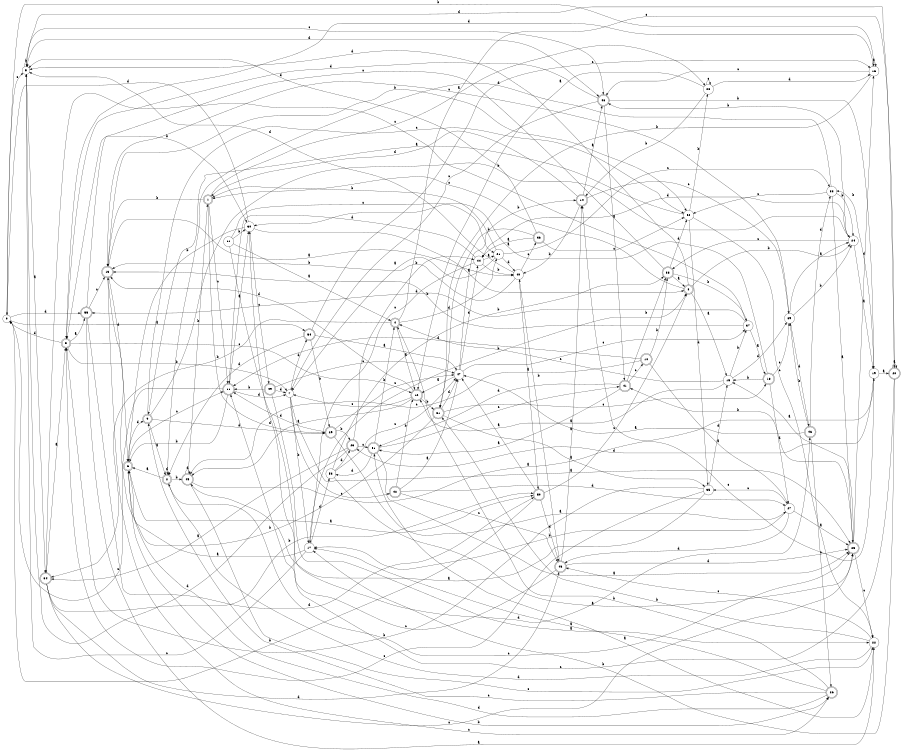 digraph n45_4 {
__start0 [label="" shape="none"];

rankdir=LR;
size="8,5";

s0 [style="filled", color="black", fillcolor="white" shape="circle", label="0"];
s1 [style="rounded,filled", color="black", fillcolor="white" shape="doublecircle", label="1"];
s2 [style="rounded,filled", color="black", fillcolor="white" shape="doublecircle", label="2"];
s3 [style="rounded,filled", color="black", fillcolor="white" shape="doublecircle", label="3"];
s4 [style="rounded,filled", color="black", fillcolor="white" shape="doublecircle", label="4"];
s5 [style="filled", color="black", fillcolor="white" shape="circle", label="5"];
s6 [style="rounded,filled", color="black", fillcolor="white" shape="doublecircle", label="6"];
s7 [style="filled", color="black", fillcolor="white" shape="circle", label="7"];
s8 [style="rounded,filled", color="black", fillcolor="white" shape="doublecircle", label="8"];
s9 [style="rounded,filled", color="black", fillcolor="white" shape="doublecircle", label="9"];
s10 [style="rounded,filled", color="black", fillcolor="white" shape="doublecircle", label="10"];
s11 [style="rounded,filled", color="black", fillcolor="white" shape="doublecircle", label="11"];
s12 [style="rounded,filled", color="black", fillcolor="white" shape="doublecircle", label="12"];
s13 [style="rounded,filled", color="black", fillcolor="white" shape="doublecircle", label="13"];
s14 [style="rounded,filled", color="black", fillcolor="white" shape="doublecircle", label="14"];
s15 [style="filled", color="black", fillcolor="white" shape="circle", label="15"];
s16 [style="filled", color="black", fillcolor="white" shape="circle", label="16"];
s17 [style="filled", color="black", fillcolor="white" shape="circle", label="17"];
s18 [style="rounded,filled", color="black", fillcolor="white" shape="doublecircle", label="18"];
s19 [style="filled", color="black", fillcolor="white" shape="circle", label="19"];
s20 [style="rounded,filled", color="black", fillcolor="white" shape="doublecircle", label="20"];
s21 [style="filled", color="black", fillcolor="white" shape="circle", label="21"];
s22 [style="filled", color="black", fillcolor="white" shape="circle", label="22"];
s23 [style="rounded,filled", color="black", fillcolor="white" shape="doublecircle", label="23"];
s24 [style="filled", color="black", fillcolor="white" shape="circle", label="24"];
s25 [style="rounded,filled", color="black", fillcolor="white" shape="doublecircle", label="25"];
s26 [style="rounded,filled", color="black", fillcolor="white" shape="doublecircle", label="26"];
s27 [style="filled", color="black", fillcolor="white" shape="circle", label="27"];
s28 [style="filled", color="black", fillcolor="white" shape="circle", label="28"];
s29 [style="rounded,filled", color="black", fillcolor="white" shape="doublecircle", label="29"];
s30 [style="filled", color="black", fillcolor="white" shape="circle", label="30"];
s31 [style="rounded,filled", color="black", fillcolor="white" shape="doublecircle", label="31"];
s32 [style="filled", color="black", fillcolor="white" shape="circle", label="32"];
s33 [style="filled", color="black", fillcolor="white" shape="circle", label="33"];
s34 [style="rounded,filled", color="black", fillcolor="white" shape="doublecircle", label="34"];
s35 [style="filled", color="black", fillcolor="white" shape="circle", label="35"];
s36 [style="rounded,filled", color="black", fillcolor="white" shape="doublecircle", label="36"];
s37 [style="filled", color="black", fillcolor="white" shape="circle", label="37"];
s38 [style="rounded,filled", color="black", fillcolor="white" shape="doublecircle", label="38"];
s39 [style="filled", color="black", fillcolor="white" shape="circle", label="39"];
s40 [style="filled", color="black", fillcolor="white" shape="circle", label="40"];
s41 [style="rounded,filled", color="black", fillcolor="white" shape="doublecircle", label="41"];
s42 [style="rounded,filled", color="black", fillcolor="white" shape="doublecircle", label="42"];
s43 [style="rounded,filled", color="black", fillcolor="white" shape="doublecircle", label="43"];
s44 [style="filled", color="black", fillcolor="white" shape="circle", label="44"];
s45 [style="rounded,filled", color="black", fillcolor="white" shape="doublecircle", label="45"];
s46 [style="rounded,filled", color="black", fillcolor="white" shape="doublecircle", label="46"];
s47 [style="filled", color="black", fillcolor="white" shape="circle", label="47"];
s48 [style="rounded,filled", color="black", fillcolor="white" shape="doublecircle", label="48"];
s49 [style="rounded,filled", color="black", fillcolor="white" shape="doublecircle", label="49"];
s50 [style="rounded,filled", color="black", fillcolor="white" shape="doublecircle", label="50"];
s51 [style="rounded,filled", color="black", fillcolor="white" shape="doublecircle", label="51"];
s52 [style="filled", color="black", fillcolor="white" shape="circle", label="52"];
s53 [style="filled", color="black", fillcolor="white" shape="circle", label="53"];
s54 [style="rounded,filled", color="black", fillcolor="white" shape="doublecircle", label="54"];
s55 [style="rounded,filled", color="black", fillcolor="white" shape="doublecircle", label="55"];
s0 -> s54 [label="a"];
s0 -> s16 [label="b"];
s0 -> s5 [label="c"];
s0 -> s55 [label="d"];
s1 -> s28 [label="a"];
s1 -> s13 [label="b"];
s1 -> s11 [label="c"];
s1 -> s29 [label="d"];
s2 -> s6 [label="a"];
s2 -> s45 [label="b"];
s2 -> s25 [label="c"];
s2 -> s2 [label="d"];
s3 -> s55 [label="a"];
s3 -> s7 [label="b"];
s3 -> s12 [label="c"];
s3 -> s0 [label="d"];
s4 -> s12 [label="a"];
s4 -> s34 [label="b"];
s4 -> s20 [label="c"];
s4 -> s21 [label="d"];
s5 -> s34 [label="a"];
s5 -> s5 [label="b"];
s5 -> s48 [label="c"];
s5 -> s48 [label="d"];
s6 -> s50 [label="a"];
s6 -> s26 [label="b"];
s6 -> s11 [label="c"];
s6 -> s9 [label="d"];
s7 -> s25 [label="a"];
s7 -> s17 [label="b"];
s7 -> s42 [label="c"];
s7 -> s54 [label="d"];
s8 -> s15 [label="a"];
s8 -> s24 [label="b"];
s8 -> s1 [label="c"];
s8 -> s5 [label="d"];
s9 -> s2 [label="a"];
s9 -> s24 [label="b"];
s9 -> s52 [label="c"];
s9 -> s29 [label="d"];
s10 -> s27 [label="a"];
s10 -> s38 [label="b"];
s10 -> s45 [label="c"];
s10 -> s11 [label="d"];
s11 -> s30 [label="a"];
s11 -> s6 [label="b"];
s11 -> s0 [label="c"];
s11 -> s7 [label="d"];
s12 -> s45 [label="a"];
s12 -> s31 [label="b"];
s12 -> s7 [label="c"];
s12 -> s13 [label="d"];
s13 -> s40 [label="a"];
s13 -> s52 [label="b"];
s13 -> s26 [label="c"];
s13 -> s6 [label="d"];
s14 -> s48 [label="a"];
s14 -> s40 [label="b"];
s14 -> s39 [label="c"];
s14 -> s1 [label="d"];
s15 -> s12 [label="a"];
s15 -> s37 [label="b"];
s15 -> s4 [label="c"];
s15 -> s39 [label="d"];
s16 -> s16 [label="a"];
s16 -> s31 [label="b"];
s16 -> s48 [label="c"];
s16 -> s3 [label="d"];
s17 -> s6 [label="a"];
s17 -> s8 [label="b"];
s17 -> s5 [label="c"];
s17 -> s53 [label="d"];
s18 -> s30 [label="a"];
s18 -> s15 [label="b"];
s18 -> s39 [label="c"];
s18 -> s27 [label="d"];
s19 -> s20 [label="a"];
s19 -> s33 [label="b"];
s19 -> s14 [label="c"];
s19 -> s23 [label="d"];
s20 -> s20 [label="a"];
s20 -> s17 [label="b"];
s20 -> s11 [label="c"];
s20 -> s5 [label="d"];
s21 -> s7 [label="a"];
s21 -> s1 [label="b"];
s21 -> s33 [label="c"];
s21 -> s40 [label="d"];
s22 -> s51 [label="a"];
s22 -> s31 [label="b"];
s22 -> s43 [label="c"];
s22 -> s2 [label="d"];
s23 -> s34 [label="a"];
s23 -> s44 [label="b"];
s23 -> s51 [label="c"];
s23 -> s5 [label="d"];
s24 -> s19 [label="a"];
s24 -> s48 [label="b"];
s24 -> s38 [label="c"];
s24 -> s44 [label="d"];
s25 -> s15 [label="a"];
s25 -> s41 [label="b"];
s25 -> s22 [label="c"];
s25 -> s16 [label="d"];
s26 -> s17 [label="a"];
s26 -> s4 [label="b"];
s26 -> s9 [label="c"];
s26 -> s6 [label="d"];
s27 -> s25 [label="a"];
s27 -> s17 [label="b"];
s27 -> s35 [label="c"];
s27 -> s43 [label="d"];
s28 -> s12 [label="a"];
s28 -> s14 [label="b"];
s28 -> s28 [label="c"];
s28 -> s16 [label="d"];
s29 -> s27 [label="a"];
s29 -> s23 [label="b"];
s29 -> s47 [label="c"];
s29 -> s11 [label="d"];
s30 -> s8 [label="a"];
s30 -> s6 [label="b"];
s30 -> s49 [label="c"];
s30 -> s0 [label="d"];
s31 -> s35 [label="a"];
s31 -> s13 [label="b"];
s31 -> s18 [label="c"];
s31 -> s47 [label="d"];
s32 -> s4 [label="a"];
s32 -> s30 [label="b"];
s32 -> s21 [label="c"];
s32 -> s46 [label="d"];
s33 -> s25 [label="a"];
s33 -> s24 [label="b"];
s33 -> s52 [label="c"];
s33 -> s2 [label="d"];
s34 -> s3 [label="a"];
s34 -> s50 [label="b"];
s34 -> s25 [label="c"];
s34 -> s43 [label="d"];
s35 -> s45 [label="a"];
s35 -> s3 [label="b"];
s35 -> s3 [label="c"];
s35 -> s15 [label="d"];
s36 -> s44 [label="a"];
s36 -> s31 [label="b"];
s36 -> s52 [label="c"];
s36 -> s5 [label="d"];
s37 -> s18 [label="a"];
s37 -> s13 [label="b"];
s37 -> s34 [label="c"];
s37 -> s55 [label="d"];
s38 -> s8 [label="a"];
s38 -> s37 [label="b"];
s38 -> s3 [label="c"];
s38 -> s52 [label="d"];
s39 -> s24 [label="a"];
s39 -> s24 [label="b"];
s39 -> s13 [label="c"];
s39 -> s46 [label="d"];
s40 -> s50 [label="a"];
s40 -> s13 [label="b"];
s40 -> s36 [label="c"];
s40 -> s5 [label="d"];
s41 -> s51 [label="a"];
s41 -> s38 [label="b"];
s41 -> s10 [label="c"];
s41 -> s51 [label="d"];
s42 -> s47 [label="a"];
s42 -> s12 [label="b"];
s42 -> s43 [label="c"];
s42 -> s27 [label="d"];
s43 -> s14 [label="a"];
s43 -> s40 [label="b"];
s43 -> s30 [label="c"];
s43 -> s25 [label="d"];
s44 -> s21 [label="a"];
s44 -> s40 [label="b"];
s44 -> s17 [label="c"];
s44 -> s11 [label="d"];
s45 -> s19 [label="a"];
s45 -> s1 [label="b"];
s45 -> s22 [label="c"];
s45 -> s45 [label="d"];
s46 -> s47 [label="a"];
s46 -> s39 [label="b"];
s46 -> s26 [label="c"];
s46 -> s33 [label="d"];
s47 -> s12 [label="a"];
s47 -> s14 [label="b"];
s47 -> s37 [label="c"];
s47 -> s44 [label="d"];
s48 -> s41 [label="a"];
s48 -> s19 [label="b"];
s48 -> s7 [label="c"];
s48 -> s3 [label="d"];
s49 -> s22 [label="a"];
s49 -> s11 [label="b"];
s49 -> s47 [label="c"];
s49 -> s7 [label="d"];
s50 -> s47 [label="a"];
s50 -> s0 [label="b"];
s50 -> s8 [label="c"];
s50 -> s43 [label="d"];
s51 -> s25 [label="a"];
s51 -> s4 [label="b"];
s51 -> s41 [label="c"];
s51 -> s53 [label="d"];
s52 -> s9 [label="a"];
s52 -> s28 [label="b"];
s52 -> s22 [label="c"];
s52 -> s35 [label="d"];
s53 -> s25 [label="a"];
s53 -> s38 [label="b"];
s53 -> s47 [label="c"];
s53 -> s23 [label="d"];
s54 -> s47 [label="a"];
s54 -> s29 [label="b"];
s54 -> s16 [label="c"];
s54 -> s2 [label="d"];
s55 -> s22 [label="a"];
s55 -> s30 [label="b"];
s55 -> s13 [label="c"];
s55 -> s50 [label="d"];

}